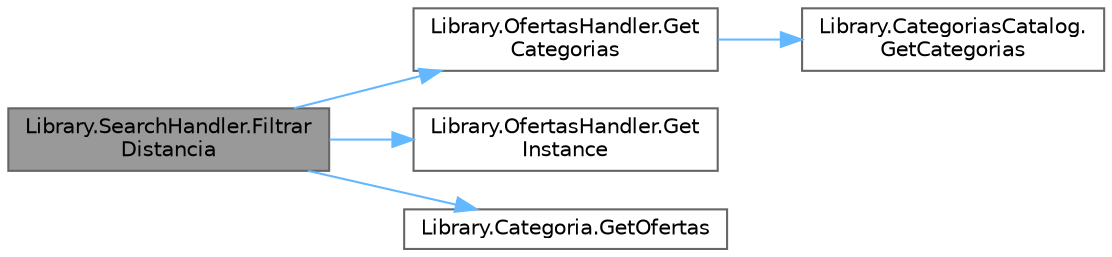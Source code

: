 digraph "Library.SearchHandler.FiltrarDistancia"
{
 // INTERACTIVE_SVG=YES
 // LATEX_PDF_SIZE
  bgcolor="transparent";
  edge [fontname=Helvetica,fontsize=10,labelfontname=Helvetica,labelfontsize=10];
  node [fontname=Helvetica,fontsize=10,shape=box,height=0.2,width=0.4];
  rankdir="LR";
  Node1 [label="Library.SearchHandler.Filtrar\lDistancia",height=0.2,width=0.4,color="gray40", fillcolor="grey60", style="filled", fontcolor="black",tooltip="Método para filtrar las OfertaDeServicio por distancia"];
  Node1 -> Node2 [color="steelblue1",style="solid"];
  Node2 [label="Library.OfertasHandler.Get\lCategorias",height=0.2,width=0.4,color="grey40", fillcolor="white", style="filled",URL="$classLibrary_1_1OfertasHandler.html#a5c8d43d8ca4ffdd9cef27103ad012830",tooltip="Método para obtener la lista de categorías."];
  Node2 -> Node3 [color="steelblue1",style="solid"];
  Node3 [label="Library.CategoriasCatalog.\lGetCategorias",height=0.2,width=0.4,color="grey40", fillcolor="white", style="filled",URL="$classLibrary_1_1CategoriasCatalog.html#af2be7107b5d7b98f07843d11433a3b80",tooltip="Método para conocer las categorias."];
  Node1 -> Node4 [color="steelblue1",style="solid"];
  Node4 [label="Library.OfertasHandler.Get\lInstance",height=0.2,width=0.4,color="grey40", fillcolor="white", style="filled",URL="$classLibrary_1_1OfertasHandler.html#a6bd9411339e45897a052a4108fd8fb98",tooltip="Método para obtener la instancia de la clase."];
  Node1 -> Node5 [color="steelblue1",style="solid"];
  Node5 [label="Library.Categoria.GetOfertas",height=0.2,width=0.4,color="grey40", fillcolor="white", style="filled",URL="$classLibrary_1_1Categoria.html#a4afc53d36c30f85579ddec37db5698ba",tooltip="Método para conocer la lista de ofertas."];
}
